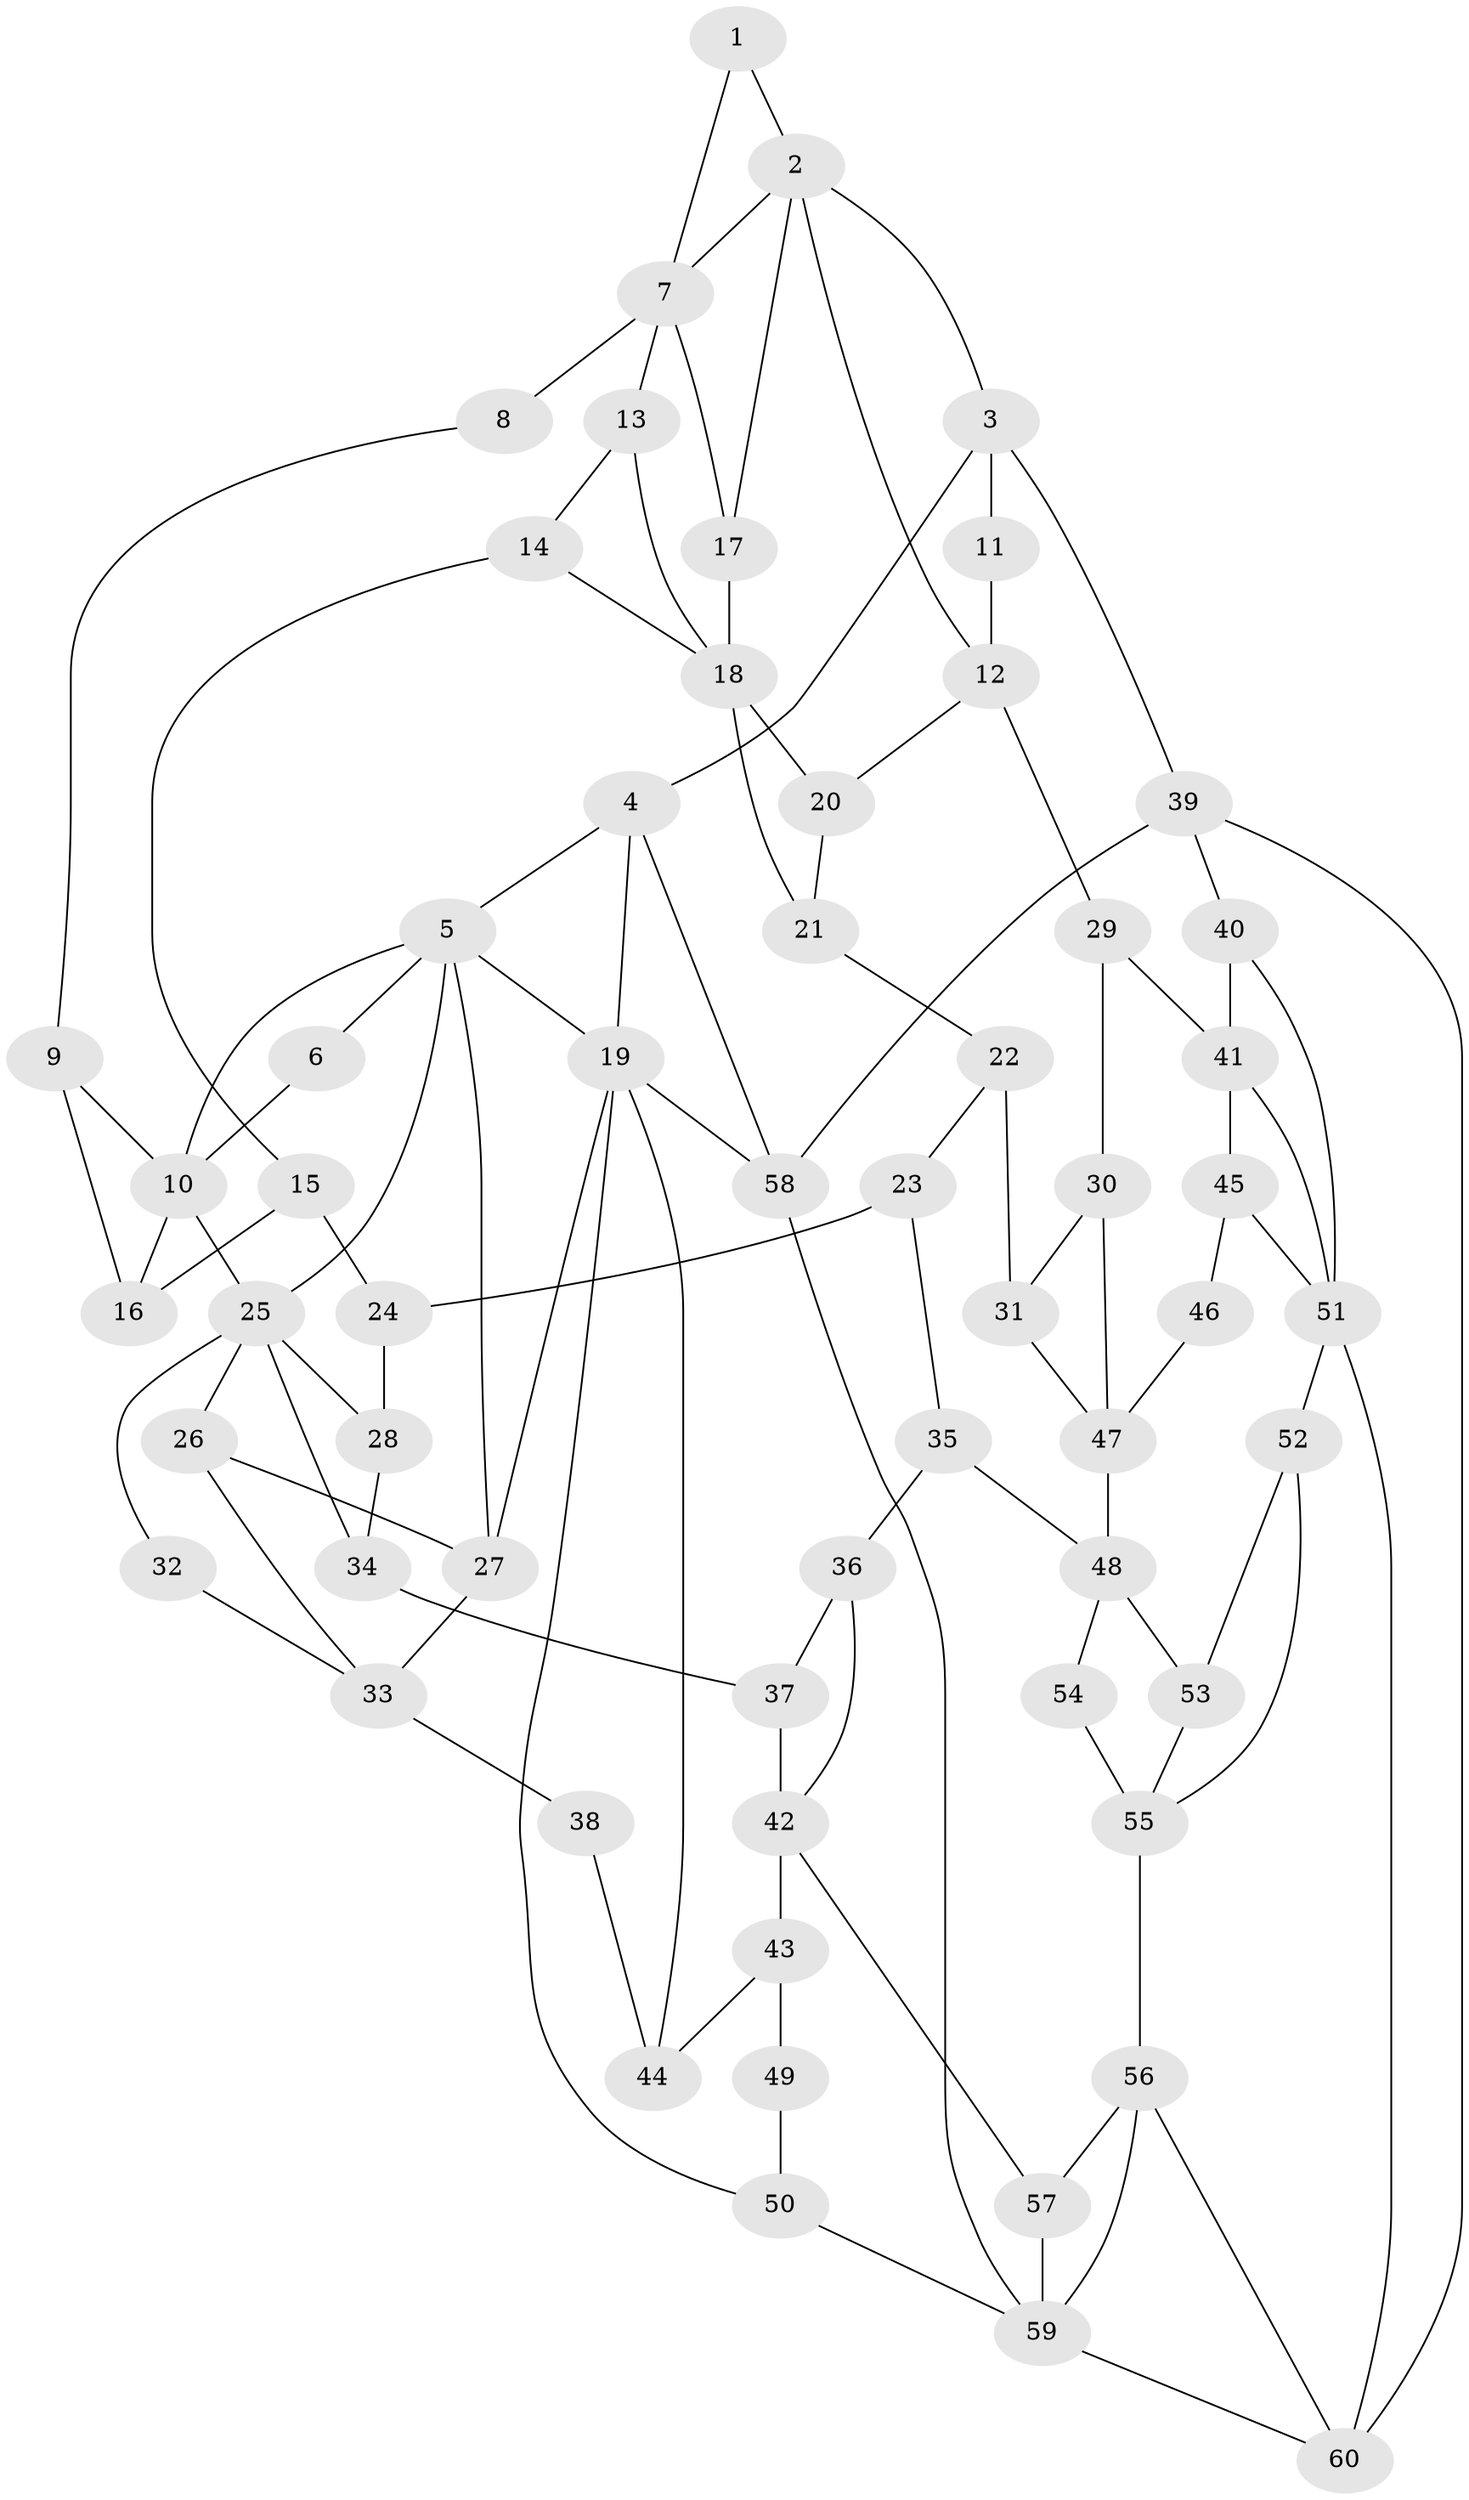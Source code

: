 // original degree distribution, {3: 0.016666666666666666, 4: 0.225, 5: 0.55, 6: 0.20833333333333334}
// Generated by graph-tools (version 1.1) at 2025/38/03/09/25 02:38:32]
// undirected, 60 vertices, 103 edges
graph export_dot {
graph [start="1"]
  node [color=gray90,style=filled];
  1;
  2;
  3;
  4;
  5;
  6;
  7;
  8;
  9;
  10;
  11;
  12;
  13;
  14;
  15;
  16;
  17;
  18;
  19;
  20;
  21;
  22;
  23;
  24;
  25;
  26;
  27;
  28;
  29;
  30;
  31;
  32;
  33;
  34;
  35;
  36;
  37;
  38;
  39;
  40;
  41;
  42;
  43;
  44;
  45;
  46;
  47;
  48;
  49;
  50;
  51;
  52;
  53;
  54;
  55;
  56;
  57;
  58;
  59;
  60;
  1 -- 2 [weight=1.0];
  1 -- 7 [weight=1.0];
  2 -- 3 [weight=1.0];
  2 -- 7 [weight=1.0];
  2 -- 12 [weight=1.0];
  2 -- 17 [weight=1.0];
  3 -- 4 [weight=1.0];
  3 -- 11 [weight=1.0];
  3 -- 39 [weight=1.0];
  4 -- 5 [weight=1.0];
  4 -- 19 [weight=1.0];
  4 -- 58 [weight=1.0];
  5 -- 6 [weight=1.0];
  5 -- 10 [weight=1.0];
  5 -- 19 [weight=1.0];
  5 -- 25 [weight=1.0];
  5 -- 27 [weight=1.0];
  6 -- 10 [weight=1.0];
  7 -- 8 [weight=2.0];
  7 -- 13 [weight=1.0];
  7 -- 17 [weight=1.0];
  8 -- 9 [weight=1.0];
  9 -- 10 [weight=1.0];
  9 -- 16 [weight=1.0];
  10 -- 16 [weight=1.0];
  10 -- 25 [weight=1.0];
  11 -- 12 [weight=2.0];
  12 -- 20 [weight=1.0];
  12 -- 29 [weight=2.0];
  13 -- 14 [weight=1.0];
  13 -- 18 [weight=1.0];
  14 -- 15 [weight=1.0];
  14 -- 18 [weight=1.0];
  15 -- 16 [weight=1.0];
  15 -- 24 [weight=1.0];
  17 -- 18 [weight=2.0];
  18 -- 20 [weight=1.0];
  18 -- 21 [weight=1.0];
  19 -- 27 [weight=1.0];
  19 -- 44 [weight=1.0];
  19 -- 50 [weight=1.0];
  19 -- 58 [weight=1.0];
  20 -- 21 [weight=1.0];
  21 -- 22 [weight=1.0];
  22 -- 23 [weight=1.0];
  22 -- 31 [weight=1.0];
  23 -- 24 [weight=1.0];
  23 -- 35 [weight=1.0];
  24 -- 28 [weight=1.0];
  25 -- 26 [weight=1.0];
  25 -- 28 [weight=1.0];
  25 -- 32 [weight=1.0];
  25 -- 34 [weight=1.0];
  26 -- 27 [weight=1.0];
  26 -- 33 [weight=1.0];
  27 -- 33 [weight=1.0];
  28 -- 34 [weight=1.0];
  29 -- 30 [weight=1.0];
  29 -- 41 [weight=2.0];
  30 -- 31 [weight=1.0];
  30 -- 47 [weight=1.0];
  31 -- 47 [weight=1.0];
  32 -- 33 [weight=2.0];
  33 -- 38 [weight=2.0];
  34 -- 37 [weight=1.0];
  35 -- 36 [weight=1.0];
  35 -- 48 [weight=1.0];
  36 -- 37 [weight=1.0];
  36 -- 42 [weight=1.0];
  37 -- 42 [weight=1.0];
  38 -- 44 [weight=1.0];
  39 -- 40 [weight=1.0];
  39 -- 58 [weight=1.0];
  39 -- 60 [weight=1.0];
  40 -- 41 [weight=1.0];
  40 -- 51 [weight=1.0];
  41 -- 45 [weight=2.0];
  41 -- 51 [weight=1.0];
  42 -- 43 [weight=2.0];
  42 -- 57 [weight=1.0];
  43 -- 44 [weight=2.0];
  43 -- 49 [weight=2.0];
  45 -- 46 [weight=2.0];
  45 -- 51 [weight=1.0];
  46 -- 47 [weight=2.0];
  47 -- 48 [weight=2.0];
  48 -- 53 [weight=1.0];
  48 -- 54 [weight=1.0];
  49 -- 50 [weight=1.0];
  50 -- 59 [weight=1.0];
  51 -- 52 [weight=2.0];
  51 -- 60 [weight=1.0];
  52 -- 53 [weight=1.0];
  52 -- 55 [weight=1.0];
  53 -- 55 [weight=1.0];
  54 -- 55 [weight=2.0];
  55 -- 56 [weight=2.0];
  56 -- 57 [weight=1.0];
  56 -- 59 [weight=1.0];
  56 -- 60 [weight=1.0];
  57 -- 59 [weight=2.0];
  58 -- 59 [weight=1.0];
  59 -- 60 [weight=1.0];
}
